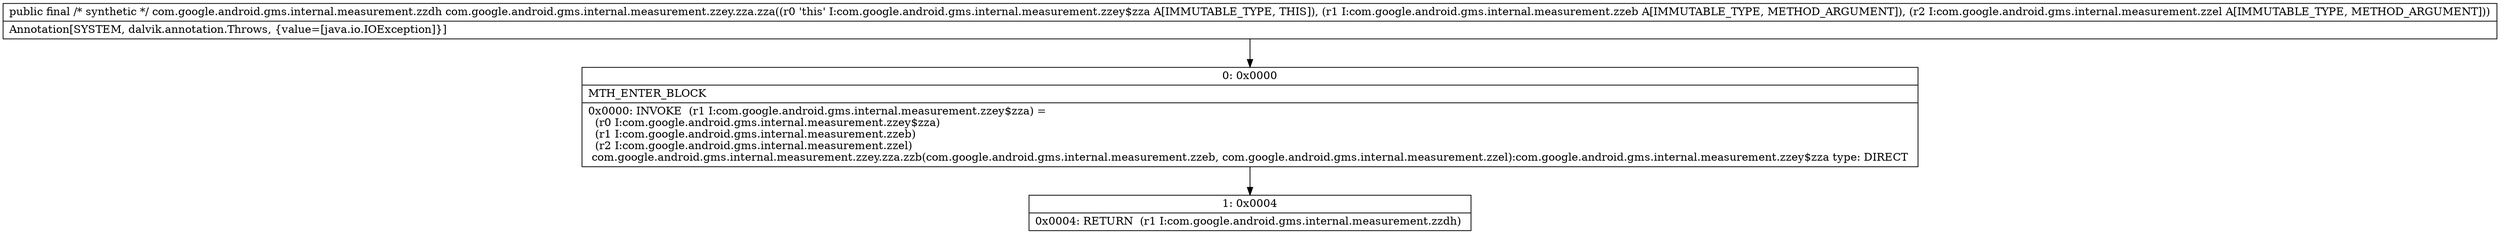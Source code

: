 digraph "CFG forcom.google.android.gms.internal.measurement.zzey.zza.zza(Lcom\/google\/android\/gms\/internal\/measurement\/zzeb;Lcom\/google\/android\/gms\/internal\/measurement\/zzel;)Lcom\/google\/android\/gms\/internal\/measurement\/zzdh;" {
Node_0 [shape=record,label="{0\:\ 0x0000|MTH_ENTER_BLOCK\l|0x0000: INVOKE  (r1 I:com.google.android.gms.internal.measurement.zzey$zza) = \l  (r0 I:com.google.android.gms.internal.measurement.zzey$zza)\l  (r1 I:com.google.android.gms.internal.measurement.zzeb)\l  (r2 I:com.google.android.gms.internal.measurement.zzel)\l com.google.android.gms.internal.measurement.zzey.zza.zzb(com.google.android.gms.internal.measurement.zzeb, com.google.android.gms.internal.measurement.zzel):com.google.android.gms.internal.measurement.zzey$zza type: DIRECT \l}"];
Node_1 [shape=record,label="{1\:\ 0x0004|0x0004: RETURN  (r1 I:com.google.android.gms.internal.measurement.zzdh) \l}"];
MethodNode[shape=record,label="{public final \/* synthetic *\/ com.google.android.gms.internal.measurement.zzdh com.google.android.gms.internal.measurement.zzey.zza.zza((r0 'this' I:com.google.android.gms.internal.measurement.zzey$zza A[IMMUTABLE_TYPE, THIS]), (r1 I:com.google.android.gms.internal.measurement.zzeb A[IMMUTABLE_TYPE, METHOD_ARGUMENT]), (r2 I:com.google.android.gms.internal.measurement.zzel A[IMMUTABLE_TYPE, METHOD_ARGUMENT]))  | Annotation[SYSTEM, dalvik.annotation.Throws, \{value=[java.io.IOException]\}]\l}"];
MethodNode -> Node_0;
Node_0 -> Node_1;
}

